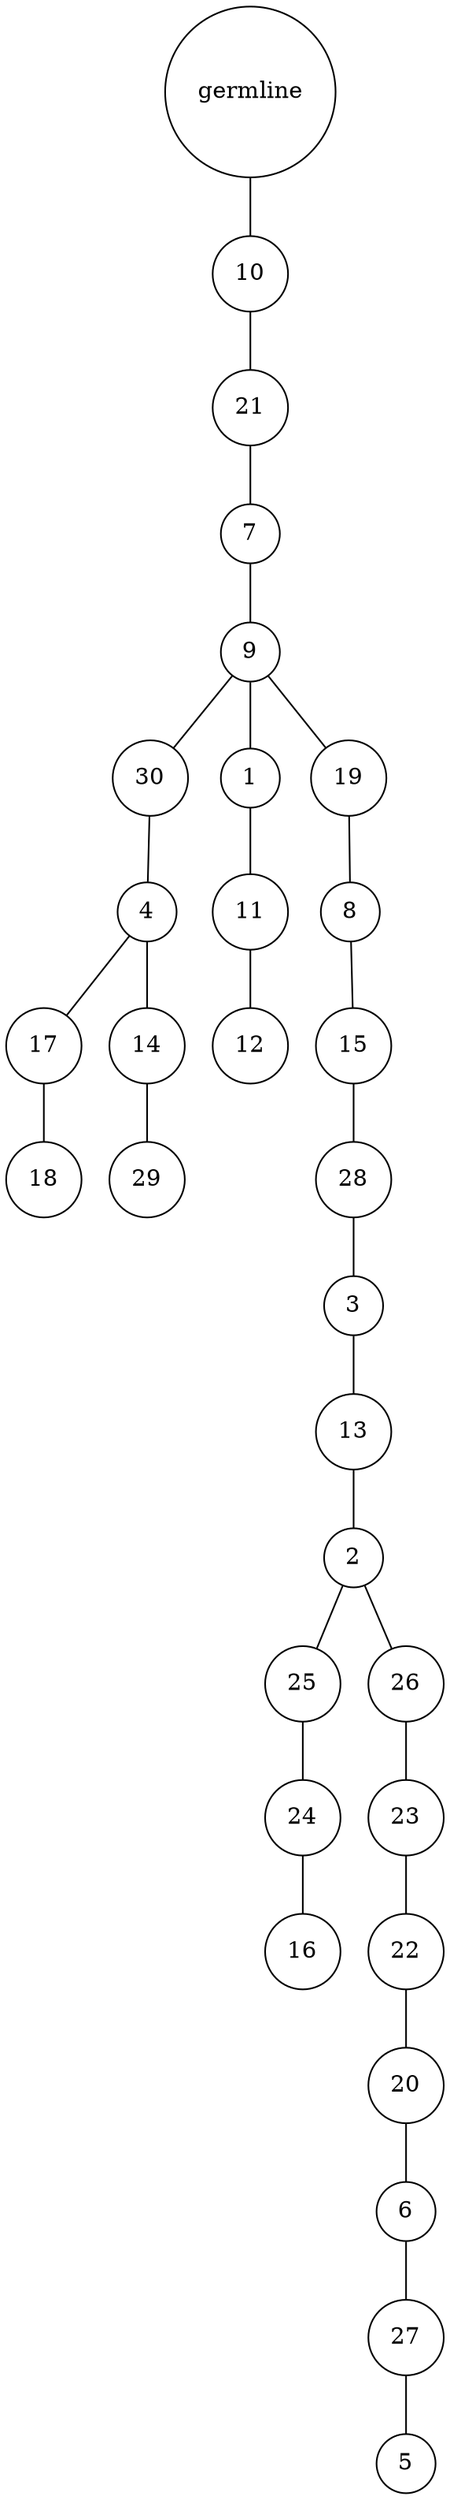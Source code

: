 graph {
	rankdir=UD;
	splines=line;
	node [shape=circle]
	"0x7fb7850cf400" [label="germline"];
	"0x7fb7850cf430" [label="10"];
	"0x7fb7850cf400" -- "0x7fb7850cf430" ;
	"0x7fb7850cf460" [label="21"];
	"0x7fb7850cf430" -- "0x7fb7850cf460" ;
	"0x7fb7850cf490" [label="7"];
	"0x7fb7850cf460" -- "0x7fb7850cf490" ;
	"0x7fb7850cf4c0" [label="9"];
	"0x7fb7850cf490" -- "0x7fb7850cf4c0" ;
	"0x7fb7850cf4f0" [label="30"];
	"0x7fb7850cf4c0" -- "0x7fb7850cf4f0" ;
	"0x7fb7850cf520" [label="4"];
	"0x7fb7850cf4f0" -- "0x7fb7850cf520" ;
	"0x7fb7850cf550" [label="17"];
	"0x7fb7850cf520" -- "0x7fb7850cf550" ;
	"0x7fb7850cf580" [label="18"];
	"0x7fb7850cf550" -- "0x7fb7850cf580" ;
	"0x7fb7850cf5b0" [label="14"];
	"0x7fb7850cf520" -- "0x7fb7850cf5b0" ;
	"0x7fb7850cf5e0" [label="29"];
	"0x7fb7850cf5b0" -- "0x7fb7850cf5e0" ;
	"0x7fb7850cf610" [label="1"];
	"0x7fb7850cf4c0" -- "0x7fb7850cf610" ;
	"0x7fb7850cf640" [label="11"];
	"0x7fb7850cf610" -- "0x7fb7850cf640" ;
	"0x7fb7850cf670" [label="12"];
	"0x7fb7850cf640" -- "0x7fb7850cf670" ;
	"0x7fb7850cf6a0" [label="19"];
	"0x7fb7850cf4c0" -- "0x7fb7850cf6a0" ;
	"0x7fb7850cf6d0" [label="8"];
	"0x7fb7850cf6a0" -- "0x7fb7850cf6d0" ;
	"0x7fb7850cf700" [label="15"];
	"0x7fb7850cf6d0" -- "0x7fb7850cf700" ;
	"0x7fb7850cf730" [label="28"];
	"0x7fb7850cf700" -- "0x7fb7850cf730" ;
	"0x7fb7850cf760" [label="3"];
	"0x7fb7850cf730" -- "0x7fb7850cf760" ;
	"0x7fb7850cf790" [label="13"];
	"0x7fb7850cf760" -- "0x7fb7850cf790" ;
	"0x7fb7850cf7c0" [label="2"];
	"0x7fb7850cf790" -- "0x7fb7850cf7c0" ;
	"0x7fb7850cf7f0" [label="25"];
	"0x7fb7850cf7c0" -- "0x7fb7850cf7f0" ;
	"0x7fb7850cf820" [label="24"];
	"0x7fb7850cf7f0" -- "0x7fb7850cf820" ;
	"0x7fb7850cf850" [label="16"];
	"0x7fb7850cf820" -- "0x7fb7850cf850" ;
	"0x7fb7850cf880" [label="26"];
	"0x7fb7850cf7c0" -- "0x7fb7850cf880" ;
	"0x7fb7850cf8b0" [label="23"];
	"0x7fb7850cf880" -- "0x7fb7850cf8b0" ;
	"0x7fb7850cf8e0" [label="22"];
	"0x7fb7850cf8b0" -- "0x7fb7850cf8e0" ;
	"0x7fb7850cf910" [label="20"];
	"0x7fb7850cf8e0" -- "0x7fb7850cf910" ;
	"0x7fb7850cf940" [label="6"];
	"0x7fb7850cf910" -- "0x7fb7850cf940" ;
	"0x7fb7850cf970" [label="27"];
	"0x7fb7850cf940" -- "0x7fb7850cf970" ;
	"0x7fb7850cf9a0" [label="5"];
	"0x7fb7850cf970" -- "0x7fb7850cf9a0" ;
}
